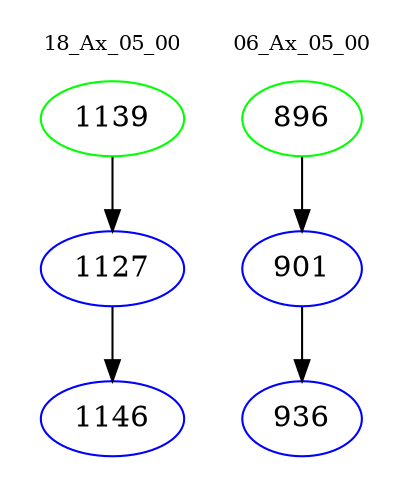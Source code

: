 digraph{
subgraph cluster_0 {
color = white
label = "18_Ax_05_00";
fontsize=10;
T0_1139 [label="1139", color="green"]
T0_1139 -> T0_1127 [color="black"]
T0_1127 [label="1127", color="blue"]
T0_1127 -> T0_1146 [color="black"]
T0_1146 [label="1146", color="blue"]
}
subgraph cluster_1 {
color = white
label = "06_Ax_05_00";
fontsize=10;
T1_896 [label="896", color="green"]
T1_896 -> T1_901 [color="black"]
T1_901 [label="901", color="blue"]
T1_901 -> T1_936 [color="black"]
T1_936 [label="936", color="blue"]
}
}
